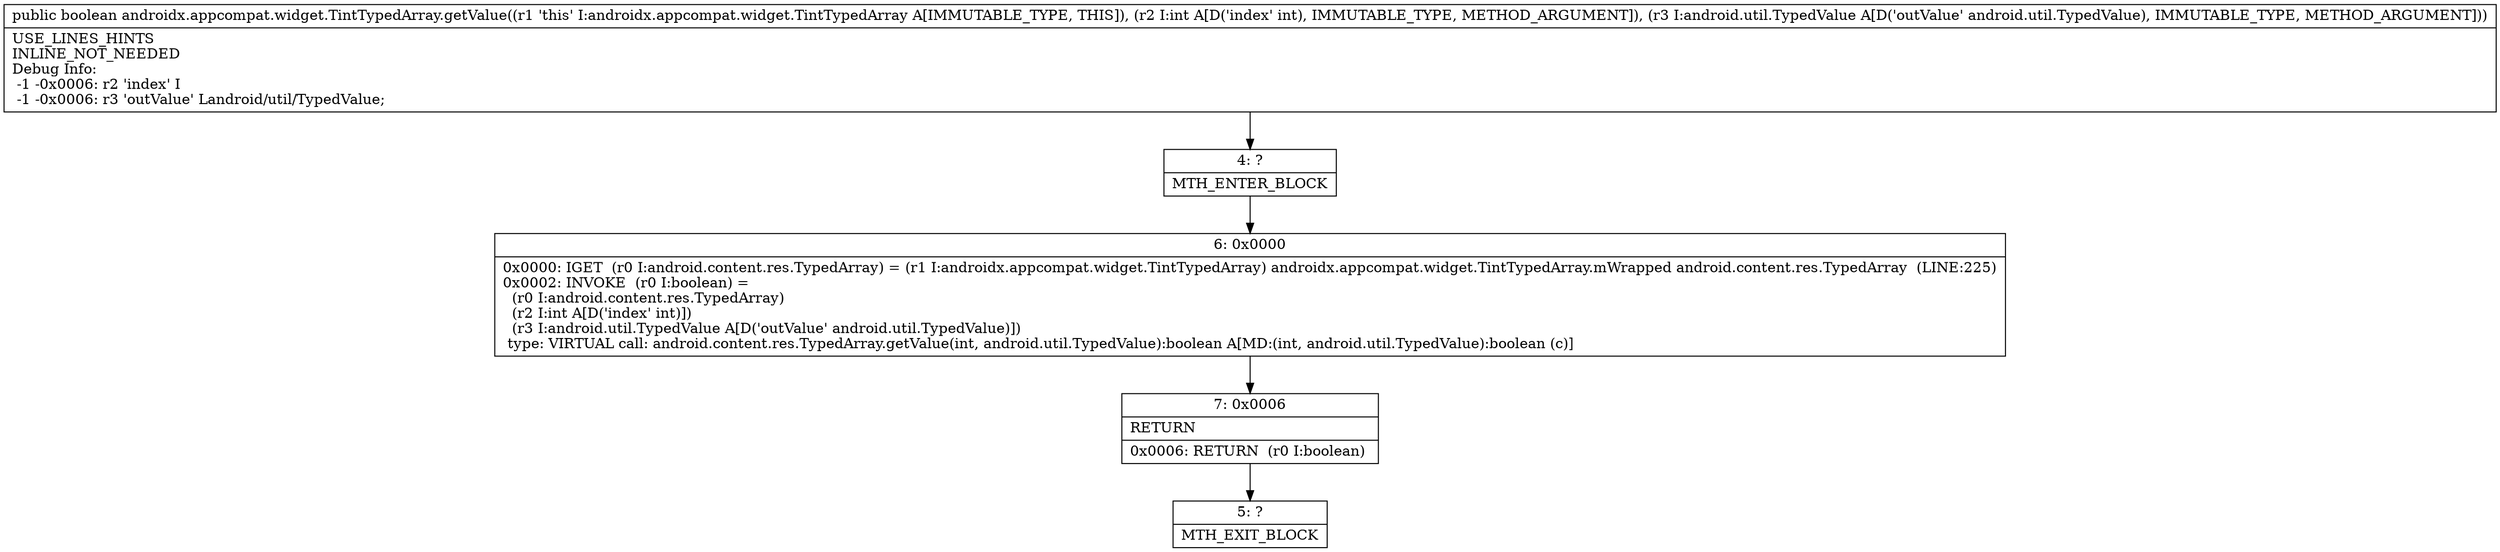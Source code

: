 digraph "CFG forandroidx.appcompat.widget.TintTypedArray.getValue(ILandroid\/util\/TypedValue;)Z" {
Node_4 [shape=record,label="{4\:\ ?|MTH_ENTER_BLOCK\l}"];
Node_6 [shape=record,label="{6\:\ 0x0000|0x0000: IGET  (r0 I:android.content.res.TypedArray) = (r1 I:androidx.appcompat.widget.TintTypedArray) androidx.appcompat.widget.TintTypedArray.mWrapped android.content.res.TypedArray  (LINE:225)\l0x0002: INVOKE  (r0 I:boolean) = \l  (r0 I:android.content.res.TypedArray)\l  (r2 I:int A[D('index' int)])\l  (r3 I:android.util.TypedValue A[D('outValue' android.util.TypedValue)])\l type: VIRTUAL call: android.content.res.TypedArray.getValue(int, android.util.TypedValue):boolean A[MD:(int, android.util.TypedValue):boolean (c)]\l}"];
Node_7 [shape=record,label="{7\:\ 0x0006|RETURN\l|0x0006: RETURN  (r0 I:boolean) \l}"];
Node_5 [shape=record,label="{5\:\ ?|MTH_EXIT_BLOCK\l}"];
MethodNode[shape=record,label="{public boolean androidx.appcompat.widget.TintTypedArray.getValue((r1 'this' I:androidx.appcompat.widget.TintTypedArray A[IMMUTABLE_TYPE, THIS]), (r2 I:int A[D('index' int), IMMUTABLE_TYPE, METHOD_ARGUMENT]), (r3 I:android.util.TypedValue A[D('outValue' android.util.TypedValue), IMMUTABLE_TYPE, METHOD_ARGUMENT]))  | USE_LINES_HINTS\lINLINE_NOT_NEEDED\lDebug Info:\l  \-1 \-0x0006: r2 'index' I\l  \-1 \-0x0006: r3 'outValue' Landroid\/util\/TypedValue;\l}"];
MethodNode -> Node_4;Node_4 -> Node_6;
Node_6 -> Node_7;
Node_7 -> Node_5;
}


